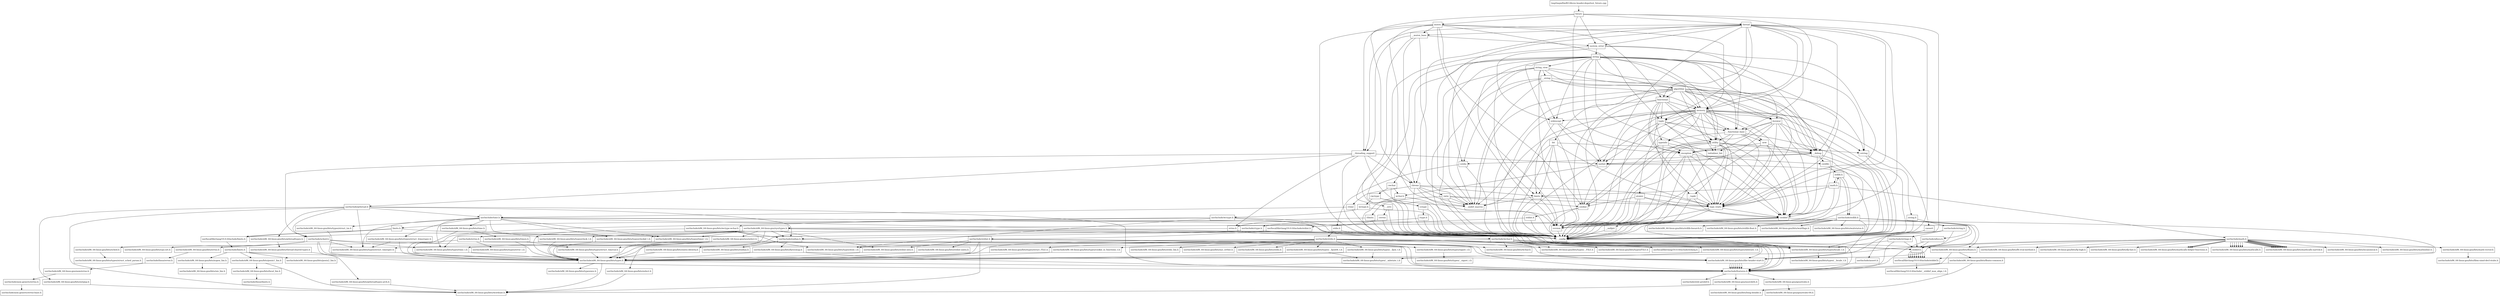 digraph "dependencies" {
  header_1 [ shape="box", label="future"];
  header_0 [ shape="box", label="tmp/tmpw8iwRO.libcxx.header.deps/test_future.cpp"];
  header_2 [ shape="box", label="__config"];
  header_3 [ shape="box", label="usr/include/features.h"];
  header_4 [ shape="box", label="usr/include/stdc-predef.h"];
  header_5 [ shape="box", label="usr/include/x86_64-linux-gnu/sys/cdefs.h"];
  header_6 [ shape="box", label="usr/include/x86_64-linux-gnu/bits/wordsize.h"];
  header_7 [ shape="box", label="usr/include/x86_64-linux-gnu/bits/long-double.h"];
  header_8 [ shape="box", label="usr/include/x86_64-linux-gnu/gnu/stubs.h"];
  header_9 [ shape="box", label="usr/include/x86_64-linux-gnu/gnu/stubs-64.h"];
  header_11 [ shape="box", label="system_error"];
  header_12 [ shape="box", label="__errc"];
  header_13 [ shape="box", label="cerrno"];
  header_14 [ shape="box", label="errno.h"];
  header_15 [ shape="box", label="usr/include/errno.h"];
  header_16 [ shape="box", label="usr/include/x86_64-linux-gnu/bits/errno.h"];
  header_17 [ shape="box", label="usr/include/linux/errno.h"];
  header_18 [ shape="box", label="usr/include/x86_64-linux-gnu/asm/errno.h"];
  header_19 [ shape="box", label="usr/include/asm-generic/errno.h"];
  header_20 [ shape="box", label="usr/include/asm-generic/errno-base.h"];
  header_21 [ shape="box", label="usr/include/x86_64-linux-gnu/bits/types/error_t.h"];
  header_22 [ shape="box", label="type_traits"];
  header_23 [ shape="box", label="cstddef"];
  header_24 [ shape="box", label="version"];
  header_25 [ shape="box", label="usr/local/lib/clang/10.0.0/include/stddef.h"];
  header_26 [ shape="box", label="usr/local/lib/clang/10.0.0/include/__stddef_max_align_t.h"];
  header_27 [ shape="box", label="__nullptr"];
  header_28 [ shape="box", label="stdexcept"];
  header_29 [ shape="box", label="exception"];
  header_30 [ shape="box", label="cstdlib"];
  header_31 [ shape="box", label="stdlib.h"];
  header_32 [ shape="box", label="usr/include/stdlib.h"];
  header_33 [ shape="box", label="usr/include/x86_64-linux-gnu/bits/libc-header-start.h"];
  header_34 [ shape="box", label="stddef.h"];
  header_35 [ shape="box", label="usr/include/x86_64-linux-gnu/bits/waitflags.h"];
  header_36 [ shape="box", label="usr/include/x86_64-linux-gnu/bits/waitstatus.h"];
  header_37 [ shape="box", label="usr/include/x86_64-linux-gnu/bits/floatn.h"];
  header_38 [ shape="box", label="usr/include/x86_64-linux-gnu/bits/floatn-common.h"];
  header_39 [ shape="box", label="usr/include/x86_64-linux-gnu/bits/types/locale_t.h"];
  header_40 [ shape="box", label="usr/include/x86_64-linux-gnu/bits/types/__locale_t.h"];
  header_41 [ shape="box", label="usr/include/x86_64-linux-gnu/sys/types.h"];
  header_42 [ shape="box", label="usr/include/x86_64-linux-gnu/bits/types.h"];
  header_43 [ shape="box", label="usr/include/x86_64-linux-gnu/bits/typesizes.h"];
  header_44 [ shape="box", label="usr/include/x86_64-linux-gnu/bits/types/clock_t.h"];
  header_45 [ shape="box", label="usr/include/x86_64-linux-gnu/bits/types/clockid_t.h"];
  header_46 [ shape="box", label="usr/include/x86_64-linux-gnu/bits/types/time_t.h"];
  header_47 [ shape="box", label="usr/include/x86_64-linux-gnu/bits/types/timer_t.h"];
  header_48 [ shape="box", label="usr/include/x86_64-linux-gnu/bits/stdint-intn.h"];
  header_49 [ shape="box", label="usr/include/endian.h"];
  header_50 [ shape="box", label="usr/include/x86_64-linux-gnu/bits/endian.h"];
  header_51 [ shape="box", label="usr/include/x86_64-linux-gnu/bits/byteswap.h"];
  header_52 [ shape="box", label="usr/include/x86_64-linux-gnu/bits/uintn-identity.h"];
  header_53 [ shape="box", label="usr/include/x86_64-linux-gnu/sys/select.h"];
  header_54 [ shape="box", label="usr/include/x86_64-linux-gnu/bits/select.h"];
  header_55 [ shape="box", label="usr/include/x86_64-linux-gnu/bits/types/sigset_t.h"];
  header_56 [ shape="box", label="usr/include/x86_64-linux-gnu/bits/types/__sigset_t.h"];
  header_57 [ shape="box", label="usr/include/x86_64-linux-gnu/bits/types/struct_timeval.h"];
  header_58 [ shape="box", label="usr/include/x86_64-linux-gnu/bits/types/struct_timespec.h"];
  header_59 [ shape="box", label="usr/include/x86_64-linux-gnu/bits/pthreadtypes.h"];
  header_60 [ shape="box", label="usr/include/x86_64-linux-gnu/bits/thread-shared-types.h"];
  header_61 [ shape="box", label="usr/include/x86_64-linux-gnu/bits/pthreadtypes-arch.h"];
  header_62 [ shape="box", label="usr/include/alloca.h"];
  header_63 [ shape="box", label="usr/include/x86_64-linux-gnu/bits/stdlib-bsearch.h"];
  header_64 [ shape="box", label="usr/include/x86_64-linux-gnu/bits/stdlib-float.h"];
  header_65 [ shape="box", label="math.h"];
  header_66 [ shape="box", label="usr/include/math.h"];
  header_67 [ shape="box", label="usr/include/x86_64-linux-gnu/bits/math-vector.h"];
  header_68 [ shape="box", label="usr/include/x86_64-linux-gnu/bits/libm-simd-decl-stubs.h"];
  header_69 [ shape="box", label="usr/include/x86_64-linux-gnu/bits/flt-eval-method.h"];
  header_70 [ shape="box", label="usr/include/x86_64-linux-gnu/bits/fp-logb.h"];
  header_71 [ shape="box", label="usr/include/x86_64-linux-gnu/bits/fp-fast.h"];
  header_72 [ shape="box", label="usr/include/x86_64-linux-gnu/bits/mathcalls-helper-functions.h"];
  header_73 [ shape="box", label="usr/include/x86_64-linux-gnu/bits/mathcalls.h"];
  header_74 [ shape="box", label="usr/include/x86_64-linux-gnu/bits/mathcalls-narrow.h"];
  header_75 [ shape="box", label="usr/include/x86_64-linux-gnu/bits/iscanonical.h"];
  header_76 [ shape="box", label="usr/include/x86_64-linux-gnu/bits/mathinline.h"];
  header_77 [ shape="box", label="limits"];
  header_78 [ shape="box", label="__undef_macros"];
  header_79 [ shape="box", label="iosfwd"];
  header_80 [ shape="box", label="wchar.h"];
  header_81 [ shape="box", label="usr/include/wchar.h"];
  header_82 [ shape="box", label="usr/local/lib/clang/10.0.0/include/stdarg.h"];
  header_83 [ shape="box", label="usr/include/x86_64-linux-gnu/bits/wchar.h"];
  header_84 [ shape="box", label="usr/include/x86_64-linux-gnu/bits/types/wint_t.h"];
  header_85 [ shape="box", label="usr/include/x86_64-linux-gnu/bits/types/mbstate_t.h"];
  header_86 [ shape="box", label="usr/include/x86_64-linux-gnu/bits/types/__mbstate_t.h"];
  header_87 [ shape="box", label="usr/include/x86_64-linux-gnu/bits/types/__FILE.h"];
  header_88 [ shape="box", label="usr/include/x86_64-linux-gnu/bits/types/FILE.h"];
  header_89 [ shape="box", label="__functional_base"];
  header_90 [ shape="box", label="typeinfo"];
  header_91 [ shape="box", label="cstdint"];
  header_92 [ shape="box", label="stdint.h"];
  header_93 [ shape="box", label="usr/local/lib/clang/10.0.0/include/stdint.h"];
  header_94 [ shape="box", label="usr/include/stdint.h"];
  header_95 [ shape="box", label="usr/include/x86_64-linux-gnu/bits/stdint-uintn.h"];
  header_96 [ shape="box", label="new"];
  header_97 [ shape="box", label="utility"];
  header_98 [ shape="box", label="__tuple"];
  header_99 [ shape="box", label="initializer_list"];
  header_100 [ shape="box", label="cstring"];
  header_101 [ shape="box", label="string.h"];
  header_102 [ shape="box", label="usr/include/string.h"];
  header_103 [ shape="box", label="usr/include/strings.h"];
  header_104 [ shape="box", label="__debug"];
  header_105 [ shape="box", label="cstdio"];
  header_106 [ shape="box", label="stdio.h"];
  header_107 [ shape="box", label="usr/include/stdio.h"];
  header_108 [ shape="box", label="usr/include/x86_64-linux-gnu/bits/types/__fpos_t.h"];
  header_109 [ shape="box", label="usr/include/x86_64-linux-gnu/bits/types/__fpos64_t.h"];
  header_110 [ shape="box", label="usr/include/x86_64-linux-gnu/bits/types/struct_FILE.h"];
  header_111 [ shape="box", label="usr/include/x86_64-linux-gnu/bits/types/cookie_io_functions_t.h"];
  header_112 [ shape="box", label="usr/include/x86_64-linux-gnu/bits/stdio_lim.h"];
  header_113 [ shape="box", label="usr/include/x86_64-linux-gnu/bits/sys_errlist.h"];
  header_114 [ shape="box", label="usr/include/x86_64-linux-gnu/bits/stdio.h"];
  header_115 [ shape="box", label="string"];
  header_116 [ shape="box", label="string_view"];
  header_117 [ shape="box", label="__string"];
  header_118 [ shape="box", label="algorithm"];
  header_119 [ shape="box", label="memory"];
  header_120 [ shape="box", label="iterator"];
  header_121 [ shape="box", label="tuple"];
  header_122 [ shape="box", label="cassert"];
  header_123 [ shape="box", label="usr/include/assert.h"];
  header_124 [ shape="box", label="atomic"];
  header_125 [ shape="box", label="functional"];
  header_126 [ shape="box", label="bit"];
  header_127 [ shape="box", label="cwchar"];
  header_128 [ shape="box", label="cwctype"];
  header_129 [ shape="box", label="cctype"];
  header_130 [ shape="box", label="ctype.h"];
  header_131 [ shape="box", label="usr/include/ctype.h"];
  header_132 [ shape="box", label="wctype.h"];
  header_133 [ shape="box", label="usr/include/wctype.h"];
  header_134 [ shape="box", label="usr/include/x86_64-linux-gnu/bits/wctype-wchar.h"];
  header_135 [ shape="box", label="chrono"];
  header_136 [ shape="box", label="ctime"];
  header_137 [ shape="box", label="usr/include/time.h"];
  header_138 [ shape="box", label="usr/include/x86_64-linux-gnu/bits/time.h"];
  header_139 [ shape="box", label="usr/include/x86_64-linux-gnu/bits/timex.h"];
  header_140 [ shape="box", label="usr/include/x86_64-linux-gnu/bits/types/struct_tm.h"];
  header_141 [ shape="box", label="usr/include/x86_64-linux-gnu/bits/types/struct_itimerspec.h"];
  header_142 [ shape="box", label="ratio"];
  header_143 [ shape="box", label="climits"];
  header_144 [ shape="box", label="limits.h"];
  header_145 [ shape="box", label="usr/local/lib/clang/10.0.0/include/limits.h"];
  header_146 [ shape="box", label="usr/include/limits.h"];
  header_147 [ shape="box", label="usr/include/x86_64-linux-gnu/bits/posix1_lim.h"];
  header_148 [ shape="box", label="usr/include/x86_64-linux-gnu/bits/local_lim.h"];
  header_149 [ shape="box", label="usr/include/linux/limits.h"];
  header_150 [ shape="box", label="usr/include/x86_64-linux-gnu/bits/posix2_lim.h"];
  header_151 [ shape="box", label="usr/include/x86_64-linux-gnu/bits/xopen_lim.h"];
  header_152 [ shape="box", label="usr/include/x86_64-linux-gnu/bits/uio_lim.h"];
  header_153 [ shape="box", label="mutex"];
  header_154 [ shape="box", label="__mutex_base"];
  header_155 [ shape="box", label="__threading_support"];
  header_10 [ shape="box", label="usr/include/pthread.h"];
  header_156 [ shape="box", label="usr/include/sched.h"];
  header_157 [ shape="box", label="usr/include/x86_64-linux-gnu/bits/sched.h"];
  header_158 [ shape="box", label="usr/include/x86_64-linux-gnu/bits/types/struct_sched_param.h"];
  header_159 [ shape="box", label="usr/include/x86_64-linux-gnu/bits/cpu-set.h"];
  header_160 [ shape="box", label="usr/include/x86_64-linux-gnu/bits/setjmp.h"];
  header_161 [ shape="box", label="thread"];
  header_27 -> header_2;
  header_136 -> header_2;
  header_136 -> header_137;
  header_1 -> header_2;
  header_1 -> header_11;
  header_1 -> header_119;
  header_1 -> header_135;
  header_1 -> header_29;
  header_1 -> header_153;
  header_1 -> header_161;
  header_153 -> header_2;
  header_153 -> header_154;
  header_153 -> header_91;
  header_153 -> header_125;
  header_153 -> header_119;
  header_153 -> header_121;
  header_153 -> header_24;
  header_153 -> header_155;
  header_153 -> header_78;
  header_44 -> header_42;
  header_96 -> header_2;
  header_96 -> header_29;
  header_96 -> header_22;
  header_96 -> header_23;
  header_96 -> header_24;
  header_38 -> header_3;
  header_38 -> header_7;
  header_148 -> header_149;
  header_151 -> header_152;
  header_13 -> header_2;
  header_13 -> header_14;
  header_60 -> header_61;
  header_121 -> header_2;
  header_121 -> header_98;
  header_121 -> header_23;
  header_121 -> header_22;
  header_121 -> header_89;
  header_121 -> header_97;
  header_121 -> header_24;
  header_128 -> header_2;
  header_128 -> header_129;
  header_128 -> header_132;
  header_22 -> header_2;
  header_22 -> header_23;
  header_22 -> header_24;
  header_118 -> header_2;
  header_118 -> header_99;
  header_118 -> header_22;
  header_118 -> header_100;
  header_118 -> header_97;
  header_118 -> header_119;
  header_118 -> header_125;
  header_118 -> header_120;
  header_118 -> header_23;
  header_118 -> header_126;
  header_118 -> header_24;
  header_118 -> header_104;
  header_118 -> header_78;
  header_33 -> header_3;
  header_33 -> header_3;
  header_33 -> header_3;
  header_33 -> header_3;
  header_33 -> header_3;
  header_33 -> header_3;
  header_33 -> header_3;
  header_144 -> header_2;
  header_144 -> header_145;
  header_144 -> header_145;
  header_12 -> header_2;
  header_12 -> header_13;
  header_156 -> header_3;
  header_156 -> header_42;
  header_156 -> header_34;
  header_156 -> header_46;
  header_156 -> header_58;
  header_156 -> header_157;
  header_156 -> header_159;
  header_28 -> header_2;
  header_28 -> header_29;
  header_28 -> header_79;
  header_102 -> header_33;
  header_102 -> header_34;
  header_102 -> header_39;
  header_102 -> header_103;
  header_94 -> header_33;
  header_94 -> header_42;
  header_94 -> header_83;
  header_94 -> header_6;
  header_94 -> header_48;
  header_94 -> header_95;
  header_127 -> header_2;
  header_127 -> header_128;
  header_127 -> header_80;
  header_134 -> header_42;
  header_134 -> header_84;
  header_134 -> header_49;
  header_19 -> header_20;
  header_137 -> header_3;
  header_137 -> header_34;
  header_137 -> header_138;
  header_137 -> header_44;
  header_137 -> header_46;
  header_137 -> header_140;
  header_137 -> header_58;
  header_137 -> header_45;
  header_137 -> header_47;
  header_137 -> header_141;
  header_137 -> header_39;
  header_85 -> header_86;
  header_53 -> header_3;
  header_53 -> header_42;
  header_53 -> header_54;
  header_53 -> header_55;
  header_53 -> header_46;
  header_53 -> header_57;
  header_53 -> header_58;
  header_122 -> header_2;
  header_122 -> header_123;
  header_131 -> header_3;
  header_131 -> header_42;
  header_131 -> header_49;
  header_131 -> header_39;
  header_124 -> header_2;
  header_124 -> header_23;
  header_124 -> header_91;
  header_124 -> header_22;
  header_124 -> header_24;
  header_42 -> header_3;
  header_42 -> header_6;
  header_42 -> header_43;
  header_30 -> header_2;
  header_30 -> header_31;
  header_154 -> header_2;
  header_154 -> header_135;
  header_154 -> header_11;
  header_154 -> header_155;
  header_154 -> header_78;
  header_47 -> header_42;
  header_37 -> header_3;
  header_37 -> header_38;
  header_126 -> header_2;
  header_126 -> header_77;
  header_126 -> header_22;
  header_126 -> header_24;
  header_126 -> header_104;
  header_126 -> header_78;
  header_117 -> header_2;
  header_117 -> header_118;
  header_117 -> header_105;
  header_117 -> header_119;
  header_117 -> header_104;
  header_117 -> header_78;
  header_133 -> header_3;
  header_133 -> header_42;
  header_133 -> header_84;
  header_133 -> header_134;
  header_133 -> header_39;
  header_100 -> header_2;
  header_100 -> header_101;
  header_106 -> header_2;
  header_106 -> header_107;
  header_52 -> header_42;
  header_16 -> header_17;
  header_105 -> header_2;
  header_105 -> header_106;
  header_103 -> header_3;
  header_103 -> header_34;
  header_103 -> header_39;
  header_62 -> header_3;
  header_62 -> header_34;
  header_111 -> header_42;
  header_107 -> header_33;
  header_107 -> header_34;
  header_107 -> header_82;
  header_107 -> header_42;
  header_107 -> header_108;
  header_107 -> header_109;
  header_107 -> header_87;
  header_107 -> header_88;
  header_107 -> header_110;
  header_107 -> header_111;
  header_107 -> header_112;
  header_107 -> header_113;
  header_107 -> header_114;
  header_45 -> header_42;
  header_17 -> header_18;
  header_123 -> header_3;
  header_120 -> header_2;
  header_120 -> header_79;
  header_120 -> header_89;
  header_120 -> header_22;
  header_120 -> header_23;
  header_120 -> header_99;
  header_120 -> header_24;
  header_120 -> header_104;
  header_51 -> header_3;
  header_51 -> header_42;
  header_61 -> header_6;
  header_46 -> header_42;
  header_77 -> header_2;
  header_77 -> header_22;
  header_77 -> header_78;
  header_77 -> header_24;
  header_155 -> header_2;
  header_155 -> header_135;
  header_155 -> header_79;
  header_155 -> header_14;
  header_155 -> header_10;
  header_155 -> header_156;
  header_155 -> header_78;
  header_25 -> header_26;
  header_108 -> header_42;
  header_108 -> header_86;
  header_91 -> header_2;
  header_91 -> header_92;
  header_14 -> header_2;
  header_14 -> header_15;
  header_115 -> header_2;
  header_115 -> header_116;
  header_115 -> header_79;
  header_115 -> header_100;
  header_115 -> header_105;
  header_115 -> header_127;
  header_115 -> header_118;
  header_115 -> header_120;
  header_115 -> header_97;
  header_115 -> header_119;
  header_115 -> header_28;
  header_115 -> header_22;
  header_115 -> header_99;
  header_115 -> header_89;
  header_115 -> header_24;
  header_115 -> header_91;
  header_115 -> header_104;
  header_115 -> header_78;
  header_109 -> header_42;
  header_109 -> header_86;
  header_141 -> header_42;
  header_141 -> header_58;
  header_145 -> header_146;
  header_160 -> header_6;
  header_116 -> header_2;
  header_116 -> header_117;
  header_116 -> header_118;
  header_116 -> header_120;
  header_116 -> header_77;
  header_116 -> header_28;
  header_116 -> header_24;
  header_116 -> header_104;
  header_116 -> header_78;
  header_130 -> header_2;
  header_130 -> header_131;
  header_110 -> header_42;
  header_32 -> header_33;
  header_32 -> header_34;
  header_32 -> header_35;
  header_32 -> header_36;
  header_32 -> header_37;
  header_32 -> header_39;
  header_32 -> header_41;
  header_32 -> header_62;
  header_32 -> header_63;
  header_32 -> header_64;
  header_97 -> header_2;
  header_97 -> header_98;
  header_97 -> header_22;
  header_97 -> header_99;
  header_97 -> header_23;
  header_97 -> header_100;
  header_97 -> header_91;
  header_97 -> header_24;
  header_97 -> header_104;
  header_132 -> header_2;
  header_132 -> header_133;
  header_104 -> header_2;
  header_104 -> header_79;
  header_104 -> header_30;
  header_104 -> header_105;
  header_104 -> header_23;
  header_48 -> header_42;
  header_99 -> header_2;
  header_99 -> header_23;
  header_147 -> header_6;
  header_147 -> header_148;
  header_18 -> header_19;
  header_66 -> header_33;
  header_66 -> header_42;
  header_66 -> header_67;
  header_66 -> header_37;
  header_66 -> header_69;
  header_66 -> header_70;
  header_66 -> header_71;
  header_66 -> header_72;
  header_66 -> header_73;
  header_66 -> header_72;
  header_66 -> header_73;
  header_66 -> header_72;
  header_66 -> header_73;
  header_66 -> header_73;
  header_66 -> header_73;
  header_66 -> header_73;
  header_66 -> header_73;
  header_66 -> header_74;
  header_66 -> header_74;
  header_66 -> header_74;
  header_66 -> header_74;
  header_66 -> header_74;
  header_66 -> header_74;
  header_66 -> header_74;
  header_66 -> header_74;
  header_66 -> header_74;
  header_66 -> header_75;
  header_66 -> header_76;
  header_146 -> header_33;
  header_146 -> header_147;
  header_146 -> header_150;
  header_146 -> header_151;
  header_10 -> header_3;
  header_10 -> header_49;
  header_10 -> header_156;
  header_10 -> header_137;
  header_10 -> header_59;
  header_10 -> header_160;
  header_10 -> header_6;
  header_10 -> header_58;
  header_140 -> header_42;
  header_125 -> header_2;
  header_125 -> header_22;
  header_125 -> header_90;
  header_125 -> header_29;
  header_125 -> header_119;
  header_125 -> header_121;
  header_125 -> header_97;
  header_125 -> header_24;
  header_125 -> header_89;
  header_161 -> header_2;
  header_161 -> header_79;
  header_161 -> header_89;
  header_161 -> header_22;
  header_161 -> header_23;
  header_161 -> header_125;
  header_161 -> header_119;
  header_161 -> header_11;
  header_161 -> header_135;
  header_161 -> header_154;
  header_161 -> header_121;
  header_161 -> header_155;
  header_161 -> header_104;
  header_161 -> header_78;
  header_55 -> header_56;
  header_31 -> header_2;
  header_31 -> header_32;
  header_31 -> header_65;
  header_31 -> header_32;
  header_89 -> header_2;
  header_89 -> header_22;
  header_89 -> header_90;
  header_89 -> header_29;
  header_89 -> header_96;
  header_89 -> header_97;
  header_59 -> header_60;
  header_139 -> header_42;
  header_139 -> header_57;
  header_15 -> header_3;
  header_15 -> header_16;
  header_15 -> header_21;
  header_23 -> header_2;
  header_23 -> header_24;
  header_23 -> header_25;
  header_23 -> header_27;
  header_49 -> header_3;
  header_49 -> header_50;
  header_49 -> header_51;
  header_49 -> header_52;
  header_58 -> header_42;
  header_138 -> header_42;
  header_138 -> header_139;
  header_90 -> header_2;
  header_90 -> header_29;
  header_90 -> header_23;
  header_90 -> header_91;
  header_92 -> header_2;
  header_92 -> header_93;
  header_95 -> header_42;
  header_5 -> header_6;
  header_5 -> header_7;
  header_11 -> header_12;
  header_11 -> header_22;
  header_11 -> header_28;
  header_11 -> header_89;
  header_11 -> header_115;
  header_2 -> header_3;
  header_65 -> header_2;
  header_65 -> header_31;
  header_65 -> header_66;
  header_65 -> header_22;
  header_65 -> header_77;
  header_142 -> header_2;
  header_142 -> header_91;
  header_142 -> header_143;
  header_142 -> header_22;
  header_142 -> header_78;
  header_54 -> header_6;
  header_119 -> header_2;
  header_119 -> header_22;
  header_119 -> header_90;
  header_119 -> header_23;
  header_119 -> header_91;
  header_119 -> header_96;
  header_119 -> header_97;
  header_119 -> header_77;
  header_119 -> header_120;
  header_119 -> header_89;
  header_119 -> header_79;
  header_119 -> header_121;
  header_119 -> header_28;
  header_119 -> header_100;
  header_119 -> header_122;
  header_119 -> header_124;
  header_119 -> header_24;
  header_119 -> header_78;
  header_67 -> header_68;
  header_3 -> header_4;
  header_3 -> header_5;
  header_3 -> header_8;
  header_24 -> header_2;
  header_93 -> header_94;
  header_34 -> header_25;
  header_34 -> header_25;
  header_34 -> header_25;
  header_34 -> header_25;
  header_34 -> header_25;
  header_34 -> header_25;
  header_34 -> header_25;
  header_34 -> header_25;
  header_34 -> header_25;
  header_98 -> header_2;
  header_98 -> header_23;
  header_98 -> header_22;
  header_143 -> header_2;
  header_143 -> header_144;
  header_157 -> header_158;
  header_8 -> header_9;
  header_79 -> header_2;
  header_79 -> header_80;
  header_29 -> header_2;
  header_29 -> header_23;
  header_29 -> header_30;
  header_29 -> header_22;
  header_29 -> header_24;
  header_81 -> header_33;
  header_81 -> header_37;
  header_81 -> header_34;
  header_81 -> header_82;
  header_81 -> header_83;
  header_81 -> header_84;
  header_81 -> header_85;
  header_81 -> header_87;
  header_81 -> header_88;
  header_81 -> header_39;
  header_129 -> header_2;
  header_129 -> header_130;
  header_135 -> header_2;
  header_135 -> header_136;
  header_135 -> header_22;
  header_135 -> header_142;
  header_135 -> header_77;
  header_135 -> header_24;
  header_135 -> header_78;
  header_41 -> header_3;
  header_41 -> header_42;
  header_41 -> header_44;
  header_41 -> header_45;
  header_41 -> header_46;
  header_41 -> header_47;
  header_41 -> header_34;
  header_41 -> header_48;
  header_41 -> header_49;
  header_41 -> header_53;
  header_41 -> header_59;
  header_101 -> header_2;
  header_101 -> header_102;
  header_0 -> header_1;
  header_80 -> header_2;
  header_80 -> header_81;
  header_39 -> header_40;
  header_57 -> header_42;
}
